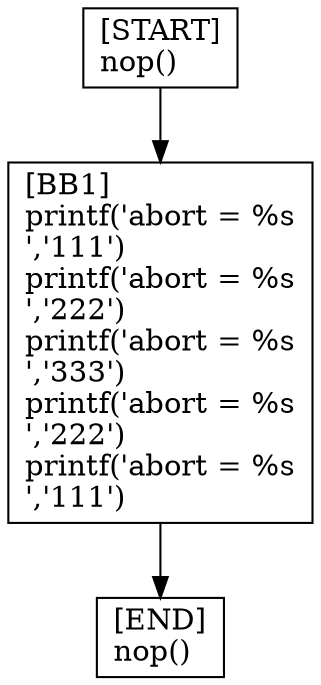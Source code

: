 digraph {
  node [shape=box]
  END [label="[END]\lnop()\l"];
  START [label="[START]\lnop()\l"];
  BB1 [label="[BB1]\lprintf('abort = %s\n','111')\lprintf('abort = %s\n','222')\lprintf('abort = %s\n','333')\lprintf('abort = %s\n','222')\lprintf('abort = %s\n','111')\l"];
  BB1 -> END;
  START -> BB1;
}
